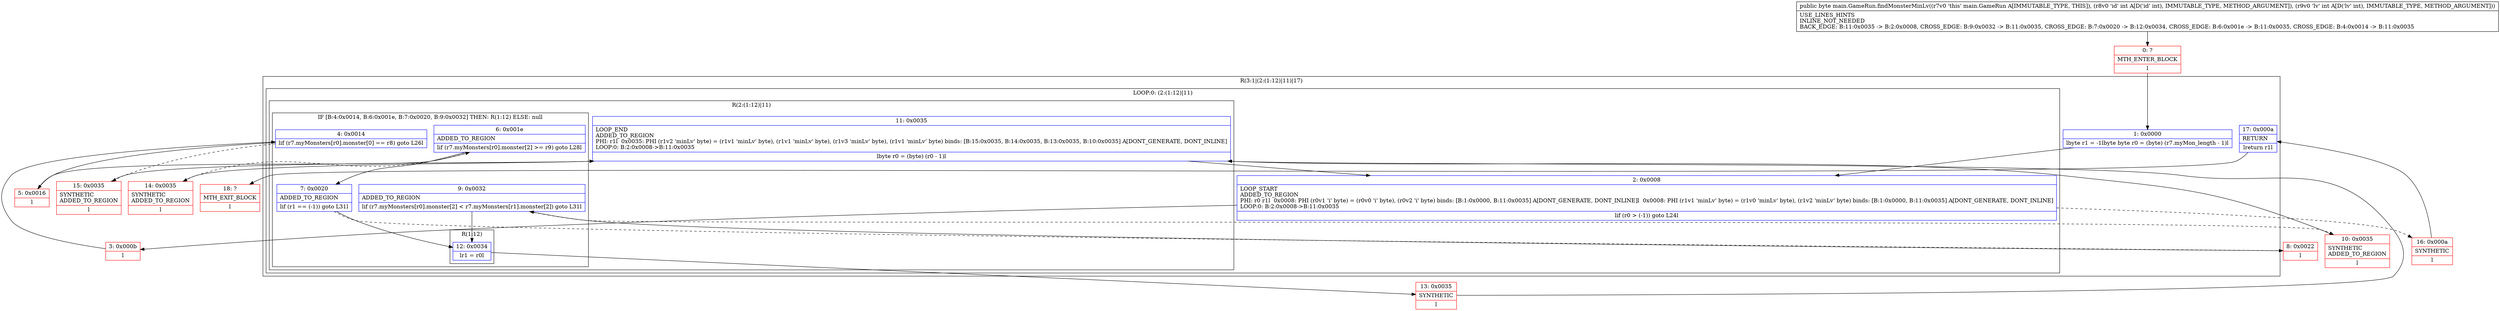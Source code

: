 digraph "CFG formain.GameRun.findMonsterMinLv(II)B" {
subgraph cluster_Region_1065432662 {
label = "R(3:1|(2:(1:12)|11)|17)";
node [shape=record,color=blue];
Node_1 [shape=record,label="{1\:\ 0x0000|lbyte r1 = \-1lbyte byte r0 = (byte) (r7.myMon_length \- 1)l}"];
subgraph cluster_LoopRegion_1827737164 {
label = "LOOP:0: (2:(1:12)|11)";
node [shape=record,color=blue];
Node_2 [shape=record,label="{2\:\ 0x0008|LOOP_START\lADDED_TO_REGION\lPHI: r0 r1l  0x0008: PHI (r0v1 'i' byte) = (r0v0 'i' byte), (r0v2 'i' byte) binds: [B:1:0x0000, B:11:0x0035] A[DONT_GENERATE, DONT_INLINE]l  0x0008: PHI (r1v1 'minLv' byte) = (r1v0 'minLv' byte), (r1v2 'minLv' byte) binds: [B:1:0x0000, B:11:0x0035] A[DONT_GENERATE, DONT_INLINE]\lLOOP:0: B:2:0x0008\-\>B:11:0x0035\l|lif (r0 \> (\-1)) goto L24l}"];
subgraph cluster_Region_1517598210 {
label = "R(2:(1:12)|11)";
node [shape=record,color=blue];
subgraph cluster_IfRegion_2097911082 {
label = "IF [B:4:0x0014, B:6:0x001e, B:7:0x0020, B:9:0x0032] THEN: R(1:12) ELSE: null";
node [shape=record,color=blue];
Node_4 [shape=record,label="{4\:\ 0x0014|lif (r7.myMonsters[r0].monster[0] == r8) goto L26l}"];
Node_6 [shape=record,label="{6\:\ 0x001e|ADDED_TO_REGION\l|lif (r7.myMonsters[r0].monster[2] \>= r9) goto L28l}"];
Node_7 [shape=record,label="{7\:\ 0x0020|ADDED_TO_REGION\l|lif (r1 == (\-1)) goto L31l}"];
Node_9 [shape=record,label="{9\:\ 0x0032|ADDED_TO_REGION\l|lif (r7.myMonsters[r0].monster[2] \< r7.myMonsters[r1].monster[2]) goto L31l}"];
subgraph cluster_Region_248769281 {
label = "R(1:12)";
node [shape=record,color=blue];
Node_12 [shape=record,label="{12\:\ 0x0034|lr1 = r0l}"];
}
}
Node_11 [shape=record,label="{11\:\ 0x0035|LOOP_END\lADDED_TO_REGION\lPHI: r1l  0x0035: PHI (r1v2 'minLv' byte) = (r1v1 'minLv' byte), (r1v1 'minLv' byte), (r1v3 'minLv' byte), (r1v1 'minLv' byte) binds: [B:15:0x0035, B:14:0x0035, B:13:0x0035, B:10:0x0035] A[DONT_GENERATE, DONT_INLINE]\lLOOP:0: B:2:0x0008\-\>B:11:0x0035\l|lbyte r0 = (byte) (r0 \- 1)l}"];
}
}
Node_17 [shape=record,label="{17\:\ 0x000a|RETURN\l|lreturn r1l}"];
}
Node_0 [shape=record,color=red,label="{0\:\ ?|MTH_ENTER_BLOCK\l|l}"];
Node_3 [shape=record,color=red,label="{3\:\ 0x000b|l}"];
Node_5 [shape=record,color=red,label="{5\:\ 0x0016|l}"];
Node_8 [shape=record,color=red,label="{8\:\ 0x0022|l}"];
Node_10 [shape=record,color=red,label="{10\:\ 0x0035|SYNTHETIC\lADDED_TO_REGION\l|l}"];
Node_13 [shape=record,color=red,label="{13\:\ 0x0035|SYNTHETIC\l|l}"];
Node_14 [shape=record,color=red,label="{14\:\ 0x0035|SYNTHETIC\lADDED_TO_REGION\l|l}"];
Node_15 [shape=record,color=red,label="{15\:\ 0x0035|SYNTHETIC\lADDED_TO_REGION\l|l}"];
Node_16 [shape=record,color=red,label="{16\:\ 0x000a|SYNTHETIC\l|l}"];
Node_18 [shape=record,color=red,label="{18\:\ ?|MTH_EXIT_BLOCK\l|l}"];
MethodNode[shape=record,label="{public byte main.GameRun.findMonsterMinLv((r7v0 'this' main.GameRun A[IMMUTABLE_TYPE, THIS]), (r8v0 'id' int A[D('id' int), IMMUTABLE_TYPE, METHOD_ARGUMENT]), (r9v0 'lv' int A[D('lv' int), IMMUTABLE_TYPE, METHOD_ARGUMENT]))  | USE_LINES_HINTS\lINLINE_NOT_NEEDED\lBACK_EDGE: B:11:0x0035 \-\> B:2:0x0008, CROSS_EDGE: B:9:0x0032 \-\> B:11:0x0035, CROSS_EDGE: B:7:0x0020 \-\> B:12:0x0034, CROSS_EDGE: B:6:0x001e \-\> B:11:0x0035, CROSS_EDGE: B:4:0x0014 \-\> B:11:0x0035\l}"];
MethodNode -> Node_0;
Node_1 -> Node_2;
Node_2 -> Node_3;
Node_2 -> Node_16[style=dashed];
Node_4 -> Node_5;
Node_4 -> Node_15[style=dashed];
Node_6 -> Node_7;
Node_6 -> Node_14[style=dashed];
Node_7 -> Node_8[style=dashed];
Node_7 -> Node_12;
Node_9 -> Node_12;
Node_9 -> Node_10[style=dashed];
Node_12 -> Node_13;
Node_11 -> Node_2;
Node_17 -> Node_18;
Node_0 -> Node_1;
Node_3 -> Node_4;
Node_5 -> Node_6;
Node_8 -> Node_9;
Node_10 -> Node_11;
Node_13 -> Node_11;
Node_14 -> Node_11;
Node_15 -> Node_11;
Node_16 -> Node_17;
}

